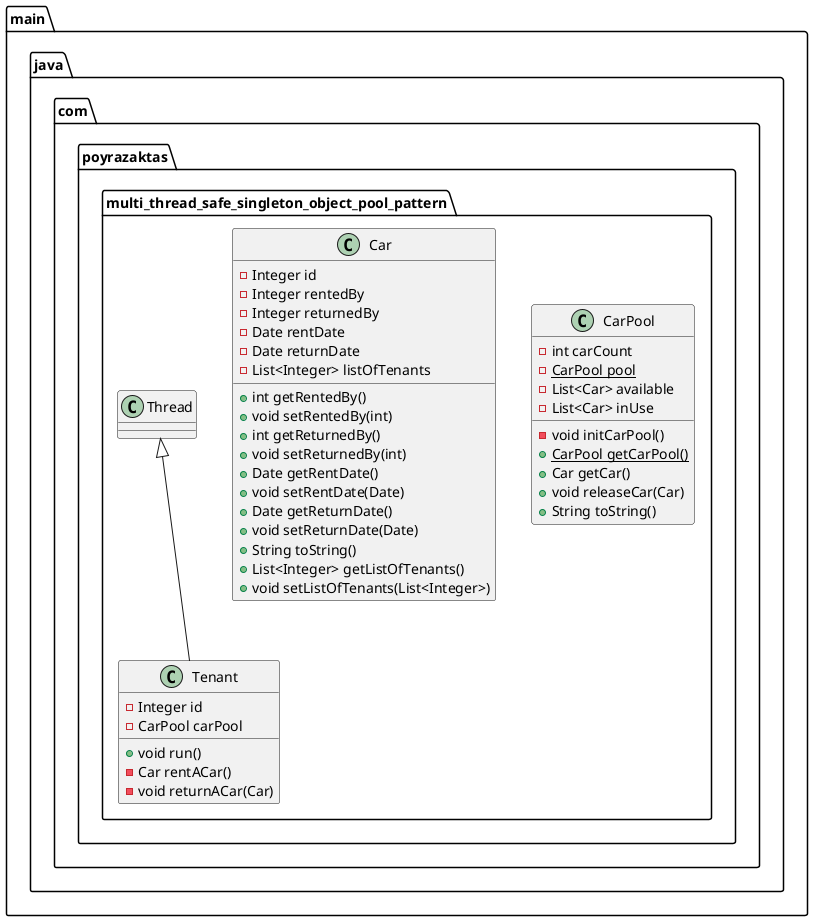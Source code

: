 @startuml
class main.java.com.poyrazaktas.multi_thread_safe_singleton_object_pool_pattern.CarPool {
- int carCount
- {static} CarPool pool
- List<Car> available
- List<Car> inUse
- void initCarPool()
+ {static} CarPool getCarPool()
+ Car getCar()
+ void releaseCar(Car)
+ String toString()
}
class main.java.com.poyrazaktas.multi_thread_safe_singleton_object_pool_pattern.Tenant {
- Integer id
- CarPool carPool
+ void run()
- Car rentACar()
- void returnACar(Car)
}
class main.java.com.poyrazaktas.multi_thread_safe_singleton_object_pool_pattern.Car {
- Integer id
- Integer rentedBy
- Integer returnedBy
- Date rentDate
- Date returnDate
- List<Integer> listOfTenants
+ int getRentedBy()
+ void setRentedBy(int)
+ int getReturnedBy()
+ void setReturnedBy(int)
+ Date getRentDate()
+ void setRentDate(Date)
+ Date getReturnDate()
+ void setReturnDate(Date)
+ String toString()
+ List<Integer> getListOfTenants()
+ void setListOfTenants(List<Integer>)
}


main.java.com.poyrazaktas.multi_thread_safe_singleton_object_pool_pattern.Thread <|-- main.java.com.poyrazaktas.multi_thread_safe_singleton_object_pool_pattern.Tenant
@enduml